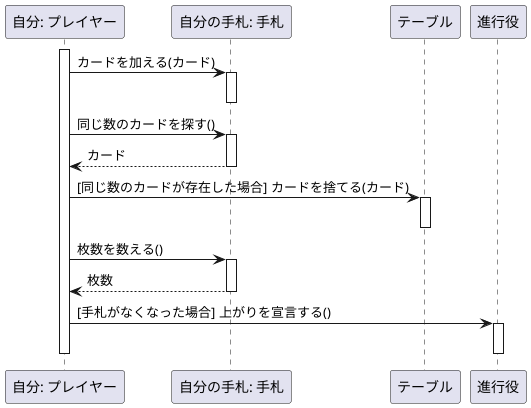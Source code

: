 @startuml

activate "自分: プレイヤー"
"自分: プレイヤー" -> "自分の手札: 手札" : カードを加える(カード)
activate "自分の手札: 手札"
deactivate "自分の手札: 手札"

"自分: プレイヤー" -> "自分の手札: 手札" : 同じ数のカードを探す()
activate "自分の手札: 手札"
"自分: プレイヤー" <-- "自分の手札: 手札" : カード
deactivate "自分の手札: 手札"

"自分: プレイヤー" -> "テーブル" : [同じ数のカードが存在した場合] カードを捨てる(カード)
activate テーブル
deactivate テーブル

"自分: プレイヤー" -> "自分の手札: 手札" : 枚数を数える()
activate "自分の手札: 手札"
"自分: プレイヤー" <-- "自分の手札: 手札" : 枚数
deactivate "自分の手札: 手札"

"自分: プレイヤー" -> 進行役 : [手札がなくなった場合] 上がりを宣言する()
activate 進行役
deactivate 進行役
deactivate "自分: プレイヤー"

@enduml
